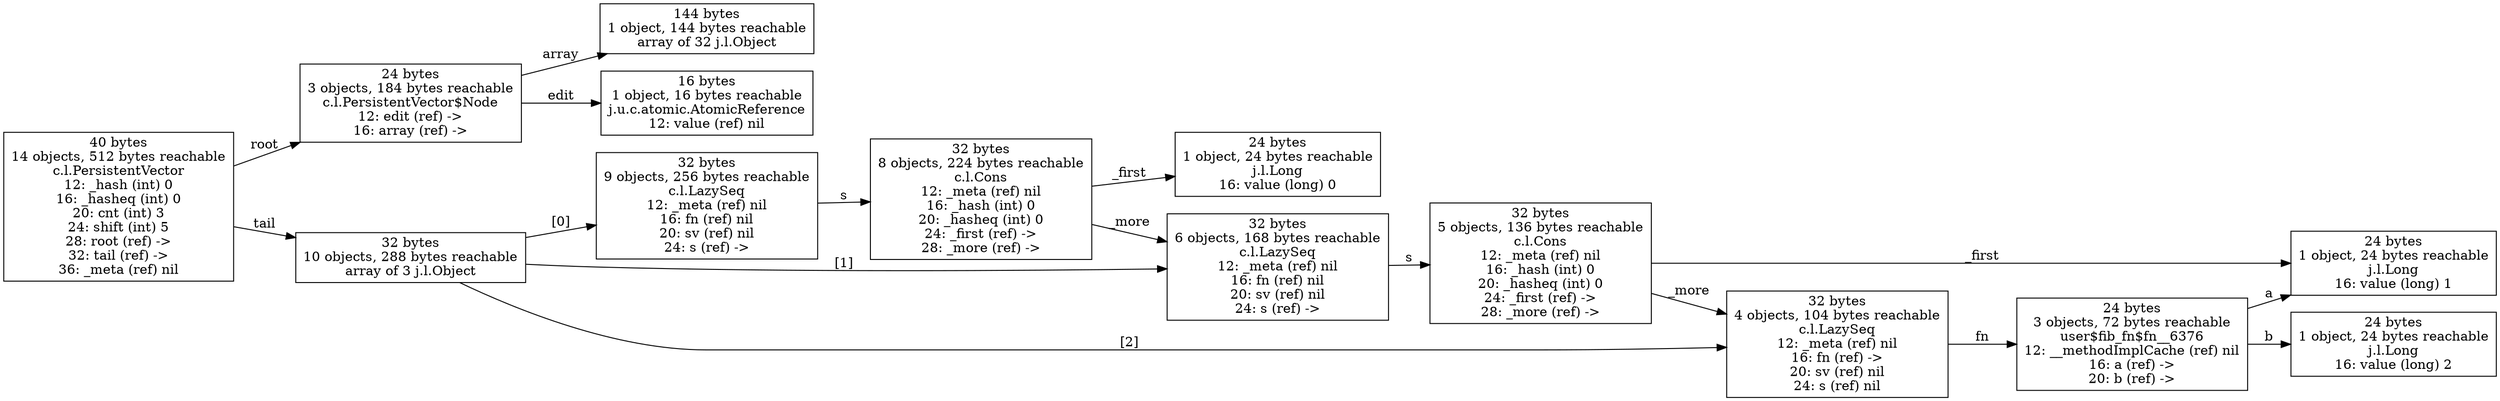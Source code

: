 digraph {
graph [layout=dot,rankdir=LR];
"26102496384" [label="24 bytes
3 objects, 184 bytes reachable
c.l.PersistentVector$Node
12: edit (ref) ->
16: array (ref) ->",shape=box];
"26106721920" [label="24 bytes
1 object, 24 bytes reachable
j.l.Long
16: value (long) 0",shape=box];
"26124227456" [label="32 bytes
9 objects, 256 bytes reachable
c.l.LazySeq
12: _meta (ref) nil
16: fn (ref) nil
20: sv (ref) nil
24: s (ref) ->",shape=box];
"26102496704" [label="144 bytes
1 object, 144 bytes reachable
array of 32 j.l.Object
",shape=box];
"26102850176" [label="24 bytes
1 object, 24 bytes reachable
j.l.Long
16: value (long) 1",shape=box];
"31713887808" [label="32 bytes
6 objects, 168 bytes reachable
c.l.LazySeq
12: _meta (ref) nil
16: fn (ref) nil
20: sv (ref) nil
24: s (ref) ->",shape=box];
"31713888256" [label="32 bytes
8 objects, 224 bytes reachable
c.l.Cons
12: _meta (ref) nil
16: _hash (int) 0
20: _hasheq (int) 0
24: _first (ref) ->
28: _more (ref) ->",shape=box];
"31809817088" [label="24 bytes
3 objects, 72 bytes reachable
user$fib_fn$fn__6376
12: __methodImplCache (ref) nil
16: a (ref) ->
20: b (ref) ->",shape=box];
"31883972928" [label="32 bytes
10 objects, 288 bytes reachable
array of 3 j.l.Object
",shape=box];
"31809816832" [label="32 bytes
4 objects, 104 bytes reachable
c.l.LazySeq
12: _meta (ref) nil
16: fn (ref) ->
20: sv (ref) nil
24: s (ref) nil",shape=box];
"31809817280" [label="32 bytes
5 objects, 136 bytes reachable
c.l.Cons
12: _meta (ref) nil
16: _hash (int) 0
20: _hasheq (int) 0
24: _first (ref) ->
28: _more (ref) ->",shape=box];
"26102849984" [label="24 bytes
1 object, 24 bytes reachable
j.l.Long
16: value (long) 2",shape=box];
"26102496576" [label="16 bytes
1 object, 16 bytes reachable
j.u.c.atomic.AtomicReference
12: value (ref) nil",shape=box];
"31883973184" [label="40 bytes
14 objects, 512 bytes reachable
c.l.PersistentVector
12: _hash (int) 0
16: _hasheq (int) 0
20: cnt (int) 3
24: shift (int) 5
28: root (ref) ->
32: tail (ref) ->
36: _meta (ref) nil",shape=box];
"26102496384" -> "26102496576" ["field-name"=edit,label=edit];
"26102496384" -> "26102496704" ["field-name"=array,label=array];
"26124227456" -> "31713888256" ["field-name"=s,label=s];
"31713887808" -> "31809817280" ["field-name"=s,label=s];
"31713888256" -> "26106721920" ["field-name"=_first,label=_first];
"31713888256" -> "31713887808" ["field-name"=_more,label=_more];
"31809817088" -> "26102850176" ["field-name"=a,label=a];
"31809817088" -> "26102849984" ["field-name"=b,label=b];
"31883972928" -> "26124227456" ["field-name"="[0]",label="[0]"];
"31883972928" -> "31713887808" ["field-name"="[1]",label="[1]"];
"31883972928" -> "31809816832" ["field-name"="[2]",label="[2]"];
"31809816832" -> "31809817088" ["field-name"=fn,label=fn];
"31809817280" -> "26102850176" ["field-name"=_first,label=_first];
"31809817280" -> "31809816832" ["field-name"=_more,label=_more];
"31883973184" -> "26102496384" ["field-name"=root,label=root];
"31883973184" -> "31883972928" ["field-name"=tail,label=tail];
} 